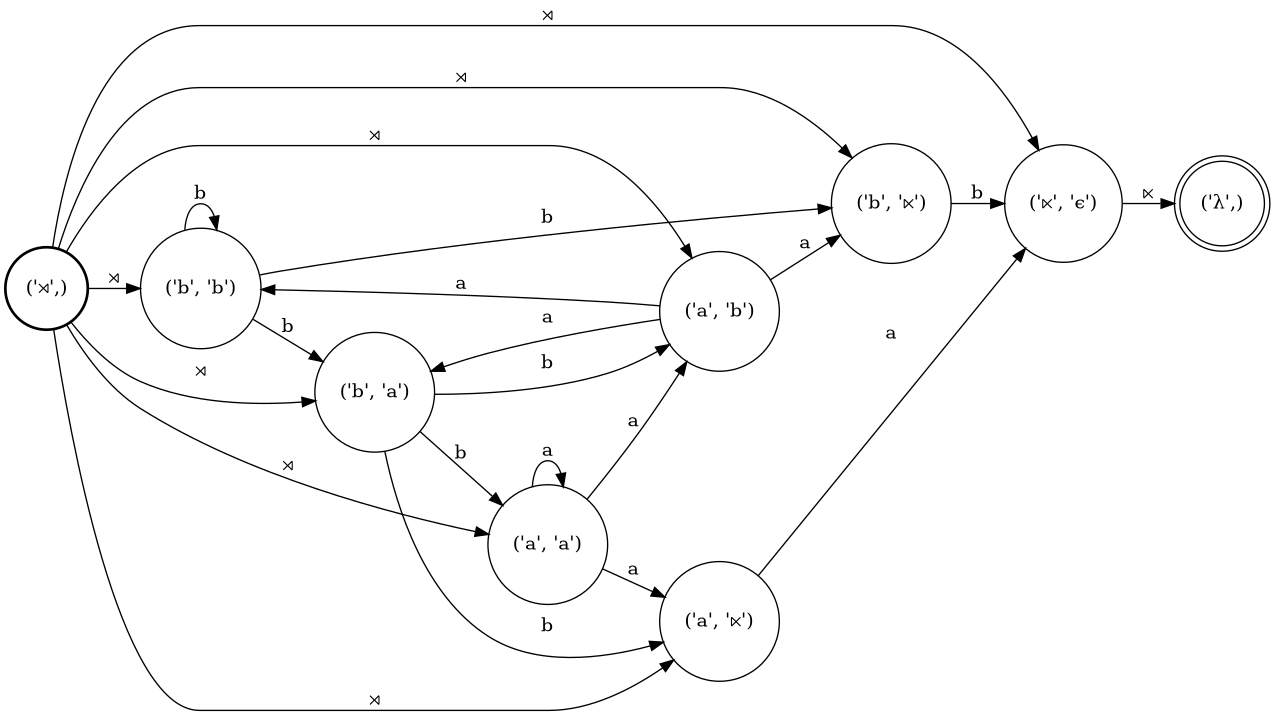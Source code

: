 digraph FST {
rankdir = LR;
size = "8.5,11";
center = 1;
orientation = Portrait;
ranksep = "0.4";
nodesep = "0.25";
8 [label = "('⋊',)", shape = circle, style = bold, fontsize = 14]
	8 -> 7 [label = "⋊", fontsize = 14];
	8 -> 6 [label = "⋊", fontsize = 14];
	8 -> 3 [label = "⋊", fontsize = 14];
	8 -> 2 [label = "⋊", fontsize = 14];
	8 -> 4 [label = "⋊", fontsize = 14];
	8 -> 5 [label = "⋊", fontsize = 14];
	8 -> 1 [label = "⋊", fontsize = 14];
0 [label = "('λ',)", shape = doublecircle, style = solid, fontsize = 14]
1 [label = "('⋉', 'ϵ')", shape = circle, style = solid, fontsize = 14]
	1 -> 0 [label = "⋉", fontsize = 14];
2 [label = "('a', '⋉')", shape = circle, style = solid, fontsize = 14]
	2 -> 1 [label = "a", fontsize = 14];
3 [label = "('b', '⋉')", shape = circle, style = solid, fontsize = 14]
	3 -> 1 [label = "b", fontsize = 14];
4 [label = "('a', 'a')", shape = circle, style = solid, fontsize = 14]
	4 -> 2 [label = "a", fontsize = 14];
	4 -> 6 [label = "a", fontsize = 14];
	4 -> 4 [label = "a", fontsize = 14];
5 [label = "('b', 'a')", shape = circle, style = solid, fontsize = 14]
	5 -> 2 [label = "b", fontsize = 14];
	5 -> 6 [label = "b", fontsize = 14];
	5 -> 4 [label = "b", fontsize = 14];
6 [label = "('a', 'b')", shape = circle, style = solid, fontsize = 14]
	6 -> 3 [label = "a", fontsize = 14];
	6 -> 5 [label = "a", fontsize = 14];
	6 -> 7 [label = "a", fontsize = 14];
7 [label = "('b', 'b')", shape = circle, style = solid, fontsize = 14]
	7 -> 3 [label = "b", fontsize = 14];
	7 -> 5 [label = "b", fontsize = 14];
	7 -> 7 [label = "b", fontsize = 14];
}
